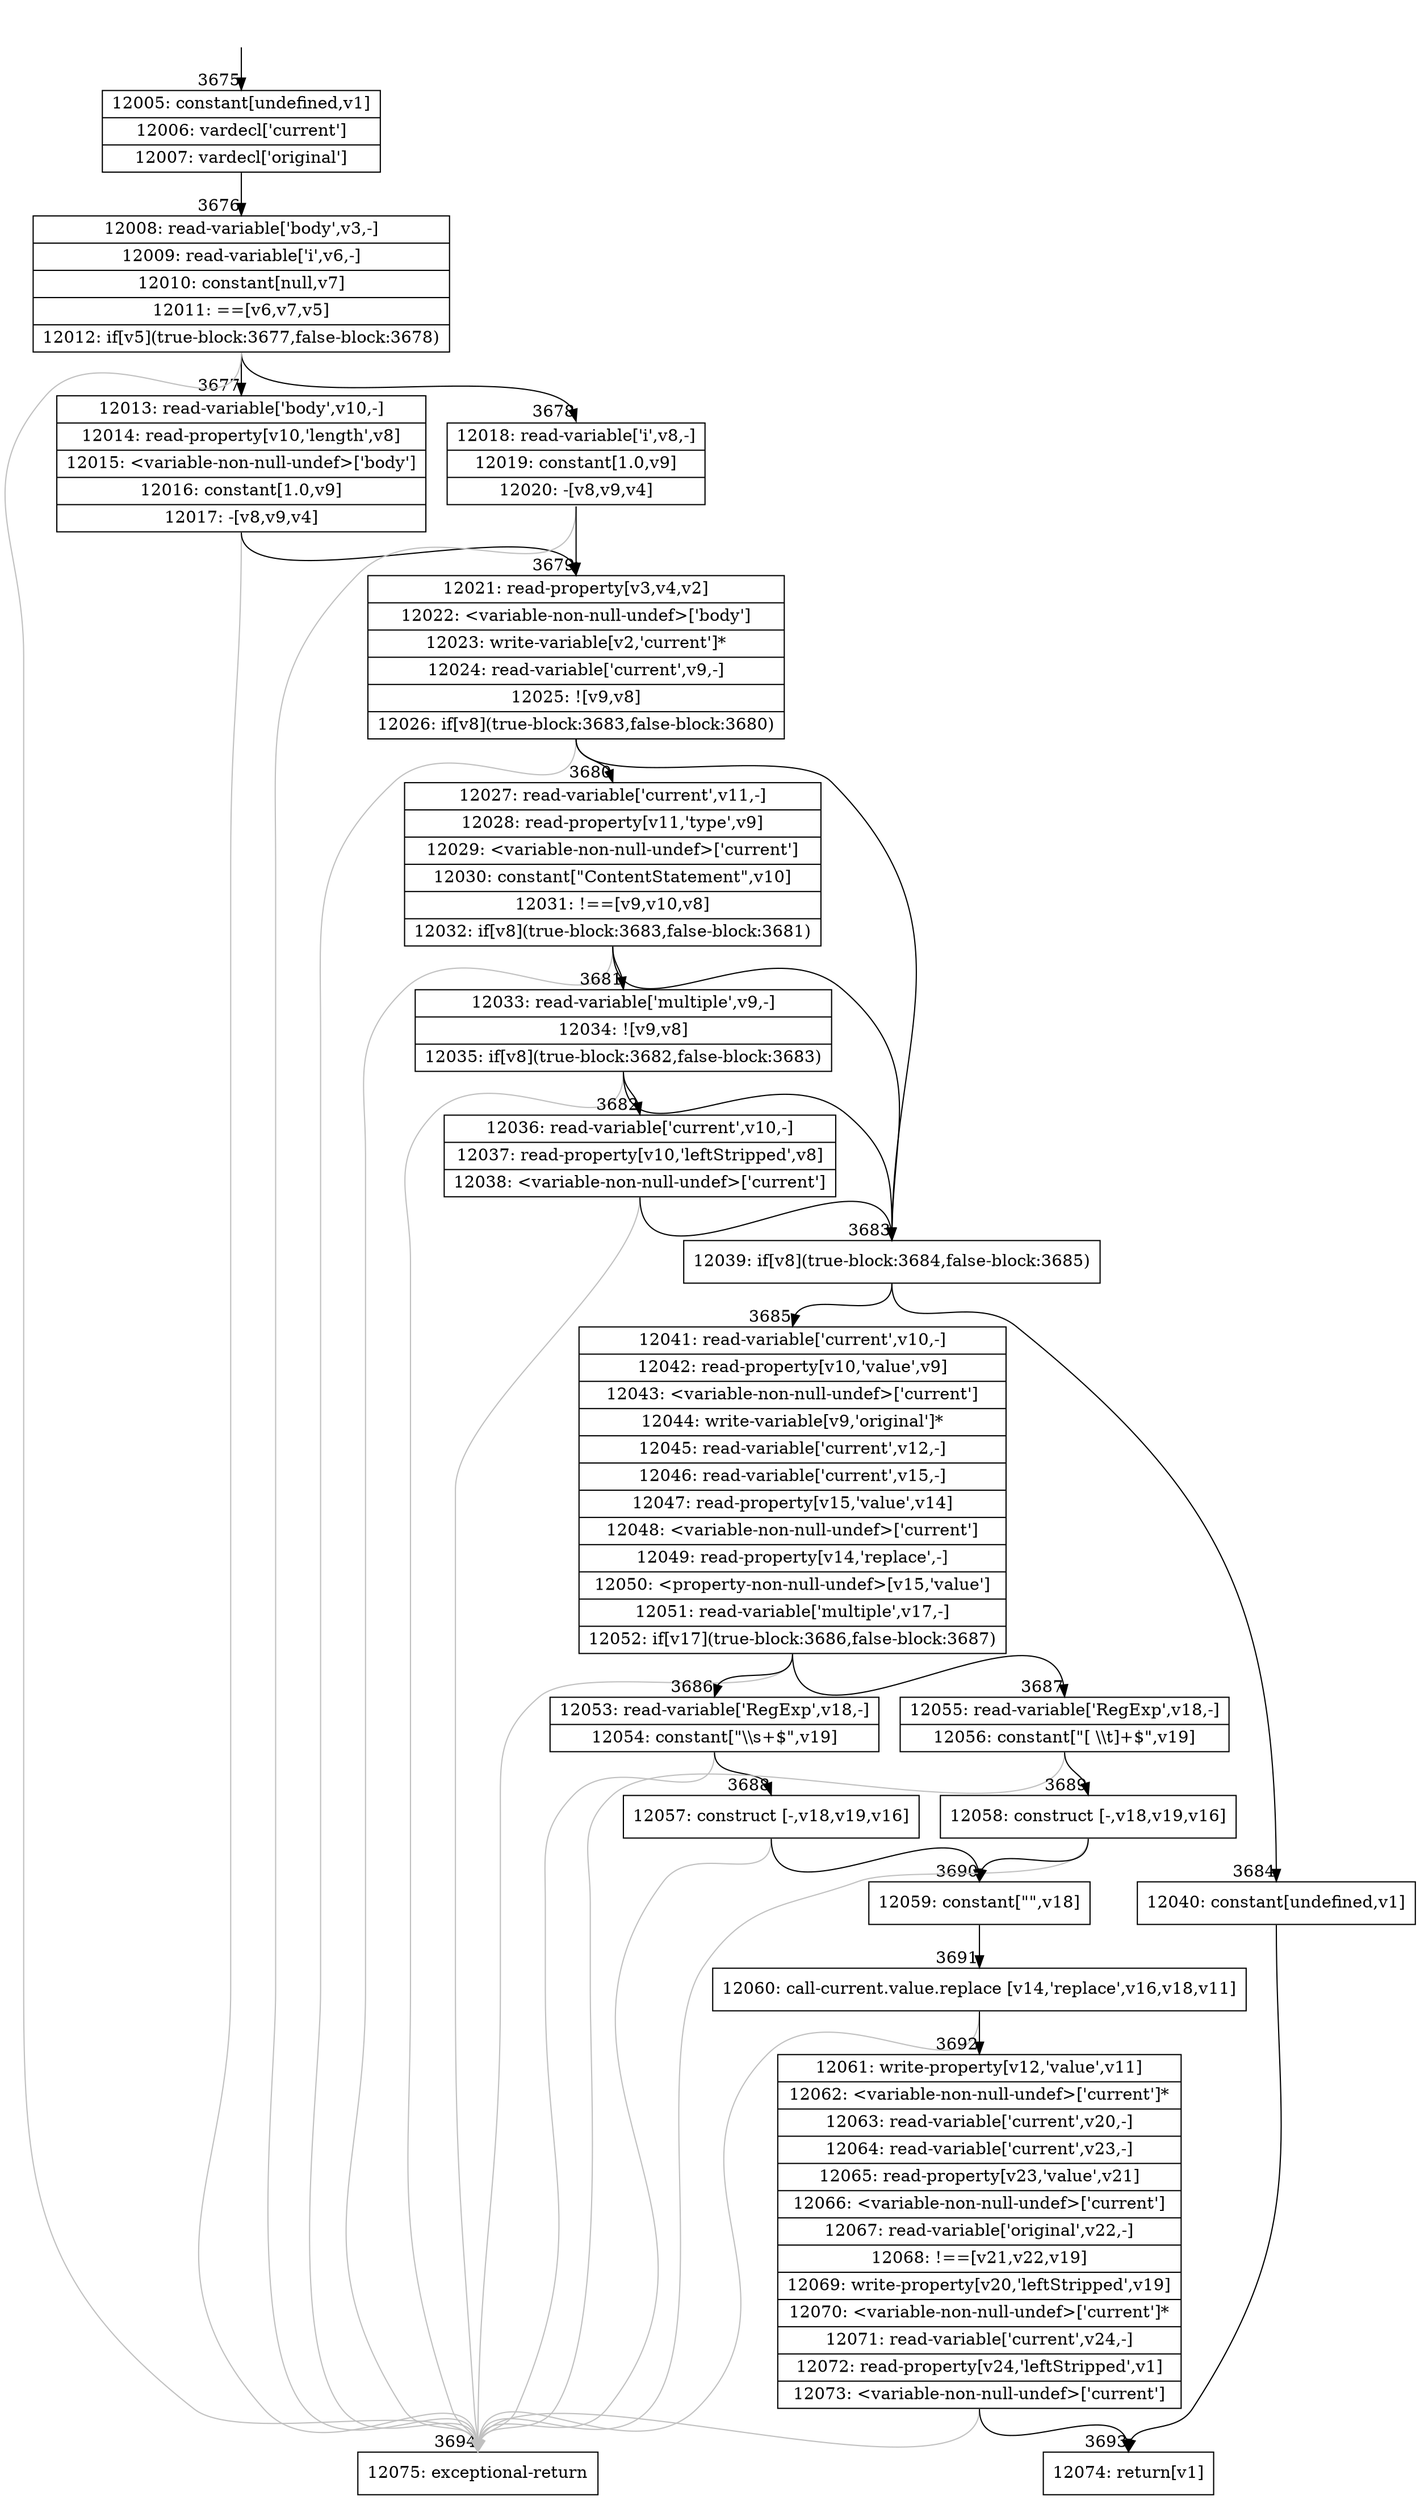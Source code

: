 digraph {
rankdir="TD"
BB_entry135[shape=none,label=""];
BB_entry135 -> BB3675 [tailport=s, headport=n, headlabel="    3675"]
BB3675 [shape=record label="{12005: constant[undefined,v1]|12006: vardecl['current']|12007: vardecl['original']}" ] 
BB3675 -> BB3676 [tailport=s, headport=n, headlabel="      3676"]
BB3676 [shape=record label="{12008: read-variable['body',v3,-]|12009: read-variable['i',v6,-]|12010: constant[null,v7]|12011: ==[v6,v7,v5]|12012: if[v5](true-block:3677,false-block:3678)}" ] 
BB3676 -> BB3677 [tailport=s, headport=n, headlabel="      3677"]
BB3676 -> BB3678 [tailport=s, headport=n, headlabel="      3678"]
BB3676 -> BB3694 [tailport=s, headport=n, color=gray, headlabel="      3694"]
BB3677 [shape=record label="{12013: read-variable['body',v10,-]|12014: read-property[v10,'length',v8]|12015: \<variable-non-null-undef\>['body']|12016: constant[1.0,v9]|12017: -[v8,v9,v4]}" ] 
BB3677 -> BB3679 [tailport=s, headport=n, headlabel="      3679"]
BB3677 -> BB3694 [tailport=s, headport=n, color=gray]
BB3678 [shape=record label="{12018: read-variable['i',v8,-]|12019: constant[1.0,v9]|12020: -[v8,v9,v4]}" ] 
BB3678 -> BB3679 [tailport=s, headport=n]
BB3678 -> BB3694 [tailport=s, headport=n, color=gray]
BB3679 [shape=record label="{12021: read-property[v3,v4,v2]|12022: \<variable-non-null-undef\>['body']|12023: write-variable[v2,'current']*|12024: read-variable['current',v9,-]|12025: ![v9,v8]|12026: if[v8](true-block:3683,false-block:3680)}" ] 
BB3679 -> BB3683 [tailport=s, headport=n, headlabel="      3683"]
BB3679 -> BB3680 [tailport=s, headport=n, headlabel="      3680"]
BB3679 -> BB3694 [tailport=s, headport=n, color=gray]
BB3680 [shape=record label="{12027: read-variable['current',v11,-]|12028: read-property[v11,'type',v9]|12029: \<variable-non-null-undef\>['current']|12030: constant[\"ContentStatement\",v10]|12031: !==[v9,v10,v8]|12032: if[v8](true-block:3683,false-block:3681)}" ] 
BB3680 -> BB3683 [tailport=s, headport=n]
BB3680 -> BB3681 [tailport=s, headport=n, headlabel="      3681"]
BB3680 -> BB3694 [tailport=s, headport=n, color=gray]
BB3681 [shape=record label="{12033: read-variable['multiple',v9,-]|12034: ![v9,v8]|12035: if[v8](true-block:3682,false-block:3683)}" ] 
BB3681 -> BB3683 [tailport=s, headport=n]
BB3681 -> BB3682 [tailport=s, headport=n, headlabel="      3682"]
BB3681 -> BB3694 [tailport=s, headport=n, color=gray]
BB3682 [shape=record label="{12036: read-variable['current',v10,-]|12037: read-property[v10,'leftStripped',v8]|12038: \<variable-non-null-undef\>['current']}" ] 
BB3682 -> BB3683 [tailport=s, headport=n]
BB3682 -> BB3694 [tailport=s, headport=n, color=gray]
BB3683 [shape=record label="{12039: if[v8](true-block:3684,false-block:3685)}" ] 
BB3683 -> BB3684 [tailport=s, headport=n, headlabel="      3684"]
BB3683 -> BB3685 [tailport=s, headport=n, headlabel="      3685"]
BB3684 [shape=record label="{12040: constant[undefined,v1]}" ] 
BB3684 -> BB3693 [tailport=s, headport=n, headlabel="      3693"]
BB3685 [shape=record label="{12041: read-variable['current',v10,-]|12042: read-property[v10,'value',v9]|12043: \<variable-non-null-undef\>['current']|12044: write-variable[v9,'original']*|12045: read-variable['current',v12,-]|12046: read-variable['current',v15,-]|12047: read-property[v15,'value',v14]|12048: \<variable-non-null-undef\>['current']|12049: read-property[v14,'replace',-]|12050: \<property-non-null-undef\>[v15,'value']|12051: read-variable['multiple',v17,-]|12052: if[v17](true-block:3686,false-block:3687)}" ] 
BB3685 -> BB3686 [tailport=s, headport=n, headlabel="      3686"]
BB3685 -> BB3687 [tailport=s, headport=n, headlabel="      3687"]
BB3685 -> BB3694 [tailport=s, headport=n, color=gray]
BB3686 [shape=record label="{12053: read-variable['RegExp',v18,-]|12054: constant[\"\\\\s+$\",v19]}" ] 
BB3686 -> BB3688 [tailport=s, headport=n, headlabel="      3688"]
BB3686 -> BB3694 [tailport=s, headport=n, color=gray]
BB3687 [shape=record label="{12055: read-variable['RegExp',v18,-]|12056: constant[\"[ \\\\t]+$\",v19]}" ] 
BB3687 -> BB3689 [tailport=s, headport=n, headlabel="      3689"]
BB3687 -> BB3694 [tailport=s, headport=n, color=gray]
BB3688 [shape=record label="{12057: construct [-,v18,v19,v16]}" ] 
BB3688 -> BB3690 [tailport=s, headport=n, headlabel="      3690"]
BB3688 -> BB3694 [tailport=s, headport=n, color=gray]
BB3689 [shape=record label="{12058: construct [-,v18,v19,v16]}" ] 
BB3689 -> BB3690 [tailport=s, headport=n]
BB3689 -> BB3694 [tailport=s, headport=n, color=gray]
BB3690 [shape=record label="{12059: constant[\"\",v18]}" ] 
BB3690 -> BB3691 [tailport=s, headport=n, headlabel="      3691"]
BB3691 [shape=record label="{12060: call-current.value.replace [v14,'replace',v16,v18,v11]}" ] 
BB3691 -> BB3692 [tailport=s, headport=n, headlabel="      3692"]
BB3691 -> BB3694 [tailport=s, headport=n, color=gray]
BB3692 [shape=record label="{12061: write-property[v12,'value',v11]|12062: \<variable-non-null-undef\>['current']*|12063: read-variable['current',v20,-]|12064: read-variable['current',v23,-]|12065: read-property[v23,'value',v21]|12066: \<variable-non-null-undef\>['current']|12067: read-variable['original',v22,-]|12068: !==[v21,v22,v19]|12069: write-property[v20,'leftStripped',v19]|12070: \<variable-non-null-undef\>['current']*|12071: read-variable['current',v24,-]|12072: read-property[v24,'leftStripped',v1]|12073: \<variable-non-null-undef\>['current']}" ] 
BB3692 -> BB3693 [tailport=s, headport=n]
BB3692 -> BB3694 [tailport=s, headport=n, color=gray]
BB3693 [shape=record label="{12074: return[v1]}" ] 
BB3694 [shape=record label="{12075: exceptional-return}" ] 
//#$~ 1777
}

